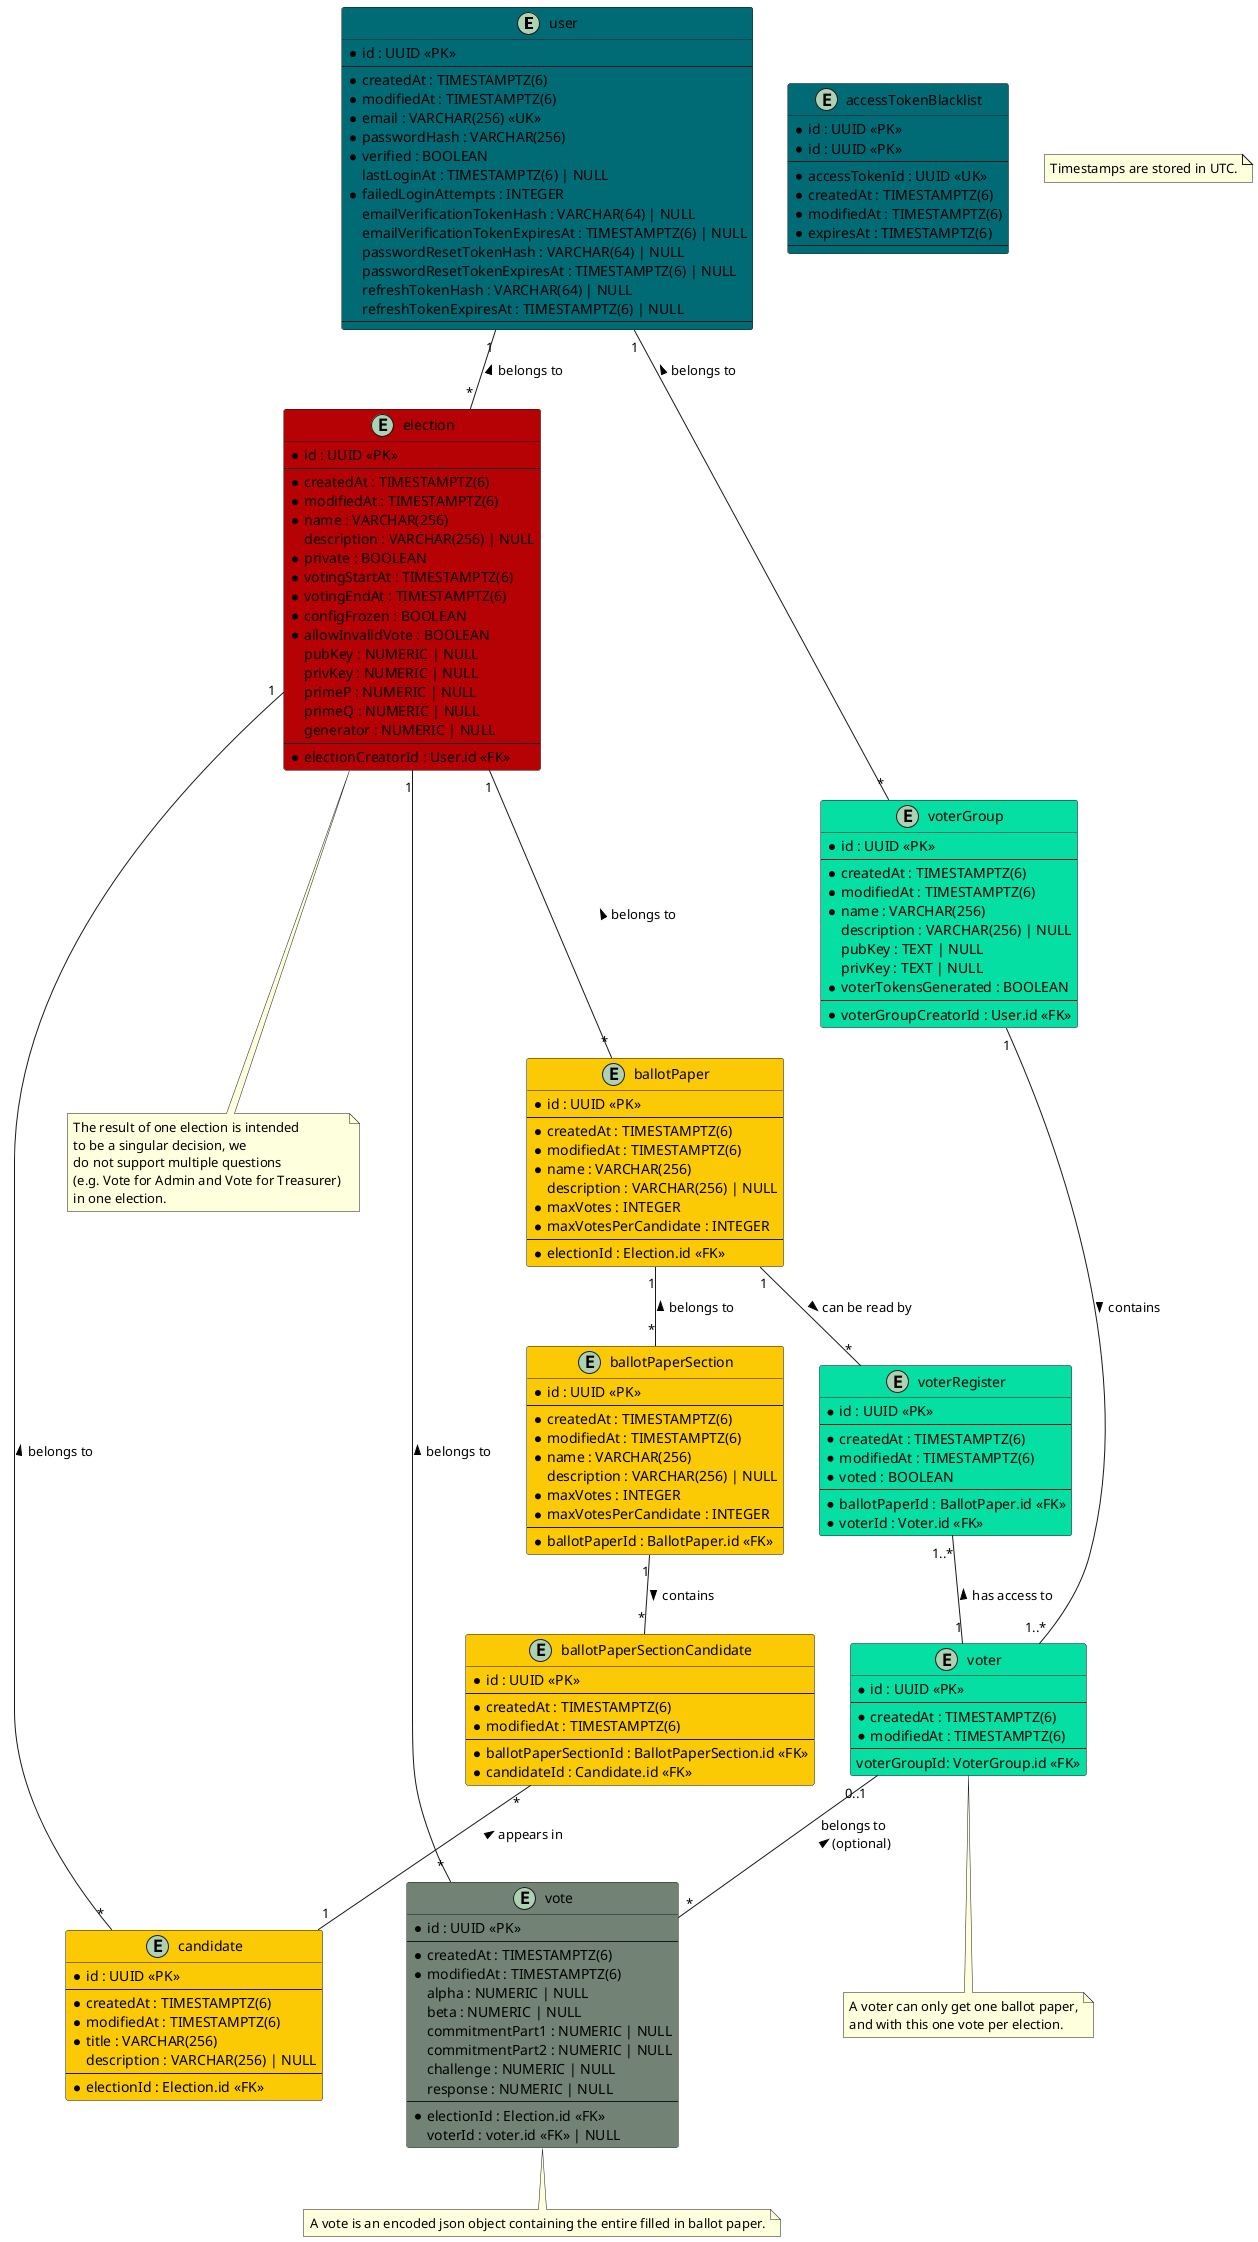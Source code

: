 @startuml dataModel

entity "user" as user #006b75 {
    * id : UUID <<PK>>
    --
    * createdAt : TIMESTAMPTZ(6)
    * modifiedAt : TIMESTAMPTZ(6)
    * email : VARCHAR(256) <<UK>>
    * passwordHash : VARCHAR(256)
    * verified : BOOLEAN
    lastLoginAt : TIMESTAMPTZ(6) | NULL
    ' failed login attempts get reset on successful login
    * failedLoginAttempts : INTEGER
    emailVerificationTokenHash : VARCHAR(64) | NULL
    emailVerificationTokenExpiresAt : TIMESTAMPTZ(6) | NULL
    passwordResetTokenHash : VARCHAR(64) | NULL
    passwordResetTokenExpiresAt : TIMESTAMPTZ(6) | NULL
    refreshTokenHash : VARCHAR(64) | NULL
    refreshTokenExpiresAt : TIMESTAMPTZ(6) | NULL
    --
}

entity "accessTokenBlacklist" as jwtBlacklist #006b75 {
    ' this table is used to store blacklisted access tokens
    ' The jti is 36 characters long if we use UUIDv4
    * id : UUID <<PK>>
    * id : UUID <<PK>>
    --
    * accessTokenId : UUID <<UK>>
    * createdAt : TIMESTAMPTZ(6)
    * modifiedAt : TIMESTAMPTZ(6)
    * expiresAt : TIMESTAMPTZ(6)
    --
}

entity "election" as elections #b60205 {
    * id : UUID <<PK>>
    --
    * createdAt : TIMESTAMPTZ(6)
    * modifiedAt : TIMESTAMPTZ(6)
    * name : VARCHAR(256)
    description : VARCHAR(256) | NULL
    * private : BOOLEAN
    * votingStartAt : TIMESTAMPTZ(6)
    * votingEndAt : TIMESTAMPTZ(6)
    * configFrozen : BOOLEAN
    * allowInvalidVote : BOOLEAN
    ' Is there a use case for `votesCounted`?
    ' * votesCounted : BOOLEAN
    ' * votesCounted : BOOLEAN
    ' Computed values such as validVotes and invalidVotes are critical - do we really want to store them?
    ' validVotes : NUMERIC | NULL
    ' invalidVotes : NUMERIC | NULL
    pubKey : NUMERIC | NULL
    privKey : NUMERIC | NULL
    primeP : NUMERIC | NULL
    primeQ : NUMERIC | NULL
    generator : NUMERIC | NULL
    --
    * electionCreatorId : User.id <<FK>>
}

note as N2
The result of one election is intended 
to be a singular decision, we 
do not support multiple questions 
(e.g. Vote for Admin and Vote for Treasurer) 
in one election.
end note

entity "ballotPaper" as ballotPapers #fbca04 {
    * id : UUID <<PK>>
    --
    * createdAt : TIMESTAMPTZ(6)
    * modifiedAt : TIMESTAMPTZ(6)
    * name : VARCHAR(256)
    description : VARCHAR(256) | NULL
    * maxVotes : INTEGER
    * maxVotesPerCandidate : INTEGER
    --
    * electionId : Election.id <<FK>>
}

entity "ballotPaperSection" as ballotPaperSections #fbca04 {
    * id : UUID <<PK>>
    --
    * createdAt : TIMESTAMPTZ(6)
    * modifiedAt : TIMESTAMPTZ(6)
    * name : VARCHAR(256)
    description : VARCHAR(256) | NULL
    * maxVotes : INTEGER
    * maxVotesPerCandidate : INTEGER
    --
    * ballotPaperId : BallotPaper.id <<FK>>
}

entity "ballotPaperSectionCandidate" as ballotPaperSectionCandidates #fbca04 {
    * id : UUID <<PK>>
    --
    * createdAt : TIMESTAMPTZ(6)
    * modifiedAt : TIMESTAMPTZ(6)
    --
    * ballotPaperSectionId : BallotPaperSection.id <<FK>>
    * candidateId : Candidate.id <<FK>>
}

entity "candidate" as candidates #fbca04 {
    * id : UUID <<PK>>
    --
    * createdAt : TIMESTAMPTZ(6)
    * modifiedAt : TIMESTAMPTZ(6)
    * title : VARCHAR(256)
    description : VARCHAR(256) | NULL
    --
    * electionId : Election.id <<FK>>
}

entity "vote" as votes #728376 {
    * id : UUID <<PK>>
    --
    * createdAt : TIMESTAMPTZ(6)
    * modifiedAt : TIMESTAMPTZ(6)
    alpha : NUMERIC | NULL
    beta : NUMERIC | NULL
    commitmentPart1 : NUMERIC | NULL
    commitmentPart2 : NUMERIC | NULL
    challenge : NUMERIC | NULL
    response : NUMERIC | NULL
    --
    * electionId : Election.id <<FK>>
    ' if the vote isn't secret, voter can be saved
    voterId : voter.id <<FK>> | NULL
}
note as N4
A vote is an encoded json object containing the entire filled in ballot paper.
end note

entity "voterRegister" as voterRegisters #05DFA3 {
    * id : UUID <<PK>>
    --
    * createdAt : TIMESTAMPTZ(6)
    * modifiedAt : TIMESTAMPTZ(6)
    * voted : BOOLEAN
    --
    * ballotPaperId : BallotPaper.id <<FK>>
    * voterId : Voter.id <<FK>>
}

entity "voter" as voters #05DFA3 {
    * id : UUID <<PK>>
    --
    * createdAt : TIMESTAMPTZ(6)
    * modifiedAt : TIMESTAMPTZ(6)
    --
    voterGroupId: VoterGroup.id <<FK>>
}
note as N3
A voter can only get one ballot paper,
and with this one vote per election.
end note

entity "voterGroup" as voterGroups #05DFA3 {
    * id : UUID <<PK>>
    --
    * createdAt : TIMESTAMPTZ(6)
    * modifiedAt : TIMESTAMPTZ(6)
    * name : VARCHAR(256)
    description : VARCHAR(256) | NULL
    pubKey : TEXT | NULL
    privKey : TEXT | NULL
    * voterTokensGenerated : BOOLEAN
    --
    * voterGroupCreatorId : User.id <<FK>>
}

note as N1
Timestamps are stored in UTC.
end note

user "1"--"*" elections : belongs to <
elections "1"--"*" ballotPapers : belongs to <
elections -- N2
elections "1"--"*" candidates : belongs to <
ballotPapers "1"--"*" voterRegisters : can be read by >
voterRegisters "1..*"--"1" voters : has access to <
ballotPapers "1"--"*" ballotPaperSections : belongs to <
ballotPaperSections "1"--"*" ballotPaperSectionCandidates : contains >
ballotPaperSectionCandidates "*"--"1" candidates : appears in <
votes "*"--"1" elections : belongs to >
voters "0..1"--"*" votes : belongs to \n (optional) <
user "1"--"*" voterGroups : belongs to <
voterGroups "1"--"1..*" voters : contains >
voters -- N3
votes -- N4

@enduml